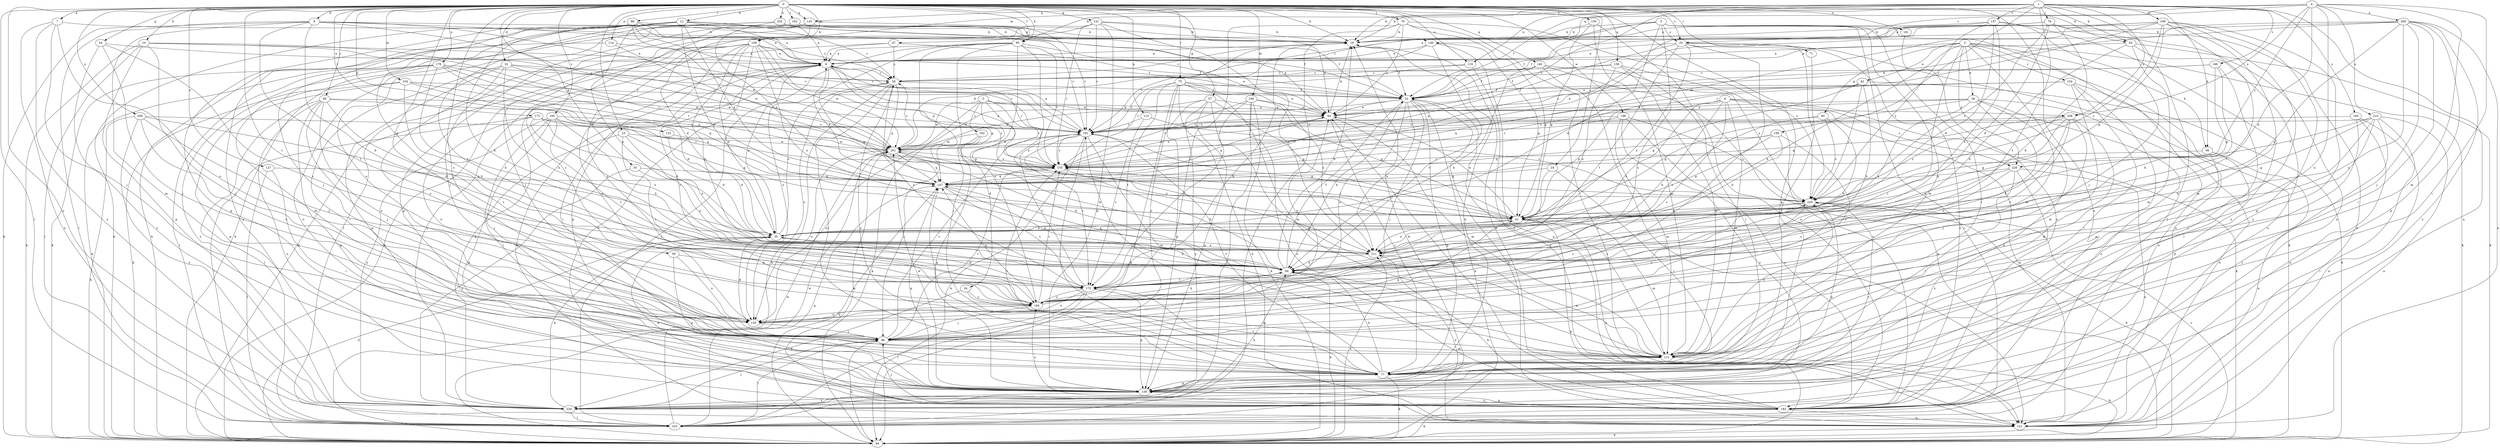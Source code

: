 strict digraph  {
0;
1;
2;
3;
4;
5;
6;
7;
8;
9;
10;
12;
18;
23;
24;
25;
26;
32;
34;
35;
36;
42;
44;
47;
52;
54;
55;
57;
59;
60;
61;
65;
66;
68;
71;
75;
76;
77;
79;
80;
86;
90;
94;
98;
102;
103;
104;
106;
109;
112;
113;
114;
119;
121;
127;
130;
133;
138;
139;
140;
141;
145;
146;
147;
150;
154;
155;
157;
159;
160;
162;
164;
172;
173;
178;
181;
182;
185;
186;
191;
196;
199;
201;
202;
206;
208;
209;
210;
211;
220;
228;
229;
0 -> 7  [label=a];
0 -> 9  [label=b];
0 -> 10  [label=b];
0 -> 12  [label=b];
0 -> 18  [label=b];
0 -> 23  [label=c];
0 -> 24  [label=c];
0 -> 25  [label=c];
0 -> 32  [label=d];
0 -> 47  [label=f];
0 -> 54  [label=g];
0 -> 55  [label=g];
0 -> 57  [label=g];
0 -> 59  [label=g];
0 -> 65  [label=h];
0 -> 71  [label=i];
0 -> 75  [label=i];
0 -> 79  [label=j];
0 -> 80  [label=j];
0 -> 86  [label=j];
0 -> 90  [label=k];
0 -> 98  [label=l];
0 -> 102  [label=l];
0 -> 103  [label=l];
0 -> 104  [label=m];
0 -> 106  [label=m];
0 -> 109  [label=m];
0 -> 113  [label=n];
0 -> 114  [label=n];
0 -> 119  [label=n];
0 -> 127  [label=o];
0 -> 133  [label=p];
0 -> 138  [label=p];
0 -> 139  [label=q];
0 -> 140  [label=q];
0 -> 141  [label=q];
0 -> 145  [label=q];
0 -> 150  [label=r];
0 -> 172  [label=t];
0 -> 173  [label=t];
0 -> 178  [label=u];
0 -> 181  [label=u];
0 -> 182  [label=u];
0 -> 185  [label=v];
0 -> 196  [label=w];
0 -> 202  [label=x];
0 -> 206  [label=x];
0 -> 220  [label=y];
1 -> 18  [label=b];
1 -> 52  [label=f];
1 -> 65  [label=h];
1 -> 66  [label=h];
1 -> 76  [label=i];
1 -> 90  [label=k];
1 -> 103  [label=l];
1 -> 109  [label=m];
1 -> 119  [label=n];
1 -> 121  [label=n];
1 -> 145  [label=q];
1 -> 157  [label=s];
1 -> 159  [label=s];
1 -> 160  [label=s];
1 -> 173  [label=t];
1 -> 186  [label=v];
1 -> 191  [label=v];
1 -> 199  [label=w];
1 -> 208  [label=x];
2 -> 8  [label=a];
2 -> 36  [label=e];
2 -> 42  [label=e];
2 -> 60  [label=g];
2 -> 66  [label=h];
2 -> 68  [label=h];
2 -> 86  [label=j];
2 -> 94  [label=k];
2 -> 103  [label=l];
2 -> 112  [label=m];
2 -> 154  [label=r];
2 -> 228  [label=z];
3 -> 34  [label=d];
3 -> 44  [label=e];
3 -> 61  [label=g];
3 -> 94  [label=k];
3 -> 155  [label=r];
3 -> 162  [label=s];
3 -> 201  [label=w];
3 -> 208  [label=x];
4 -> 18  [label=b];
4 -> 25  [label=c];
4 -> 35  [label=d];
4 -> 77  [label=i];
4 -> 112  [label=m];
4 -> 130  [label=o];
4 -> 146  [label=q];
4 -> 208  [label=x];
4 -> 209  [label=x];
4 -> 210  [label=x];
4 -> 228  [label=z];
5 -> 18  [label=b];
5 -> 25  [label=c];
5 -> 26  [label=c];
5 -> 35  [label=d];
5 -> 52  [label=f];
5 -> 77  [label=i];
5 -> 103  [label=l];
5 -> 112  [label=m];
5 -> 121  [label=n];
5 -> 164  [label=s];
6 -> 44  [label=e];
6 -> 61  [label=g];
6 -> 68  [label=h];
6 -> 94  [label=k];
6 -> 112  [label=m];
6 -> 121  [label=n];
6 -> 164  [label=s];
6 -> 211  [label=x];
6 -> 228  [label=z];
7 -> 18  [label=b];
7 -> 86  [label=j];
7 -> 121  [label=n];
7 -> 130  [label=o];
7 -> 220  [label=y];
8 -> 26  [label=c];
8 -> 61  [label=g];
8 -> 77  [label=i];
8 -> 130  [label=o];
8 -> 155  [label=r];
8 -> 164  [label=s];
8 -> 229  [label=z];
9 -> 52  [label=f];
9 -> 68  [label=h];
9 -> 94  [label=k];
9 -> 103  [label=l];
9 -> 112  [label=m];
9 -> 146  [label=q];
9 -> 155  [label=r];
9 -> 173  [label=t];
9 -> 191  [label=v];
10 -> 8  [label=a];
10 -> 86  [label=j];
10 -> 94  [label=k];
10 -> 103  [label=l];
10 -> 138  [label=p];
10 -> 155  [label=r];
10 -> 191  [label=v];
12 -> 8  [label=a];
12 -> 18  [label=b];
12 -> 26  [label=c];
12 -> 61  [label=g];
12 -> 94  [label=k];
12 -> 147  [label=q];
12 -> 164  [label=s];
12 -> 173  [label=t];
12 -> 211  [label=x];
18 -> 8  [label=a];
18 -> 26  [label=c];
18 -> 52  [label=f];
23 -> 35  [label=d];
23 -> 138  [label=p];
23 -> 164  [label=s];
23 -> 201  [label=w];
23 -> 211  [label=x];
24 -> 77  [label=i];
24 -> 147  [label=q];
24 -> 211  [label=x];
25 -> 8  [label=a];
25 -> 86  [label=j];
25 -> 94  [label=k];
25 -> 147  [label=q];
25 -> 173  [label=t];
25 -> 182  [label=u];
25 -> 211  [label=x];
25 -> 229  [label=z];
26 -> 52  [label=f];
26 -> 77  [label=i];
26 -> 94  [label=k];
26 -> 130  [label=o];
26 -> 147  [label=q];
26 -> 173  [label=t];
32 -> 26  [label=c];
32 -> 68  [label=h];
32 -> 77  [label=i];
32 -> 130  [label=o];
32 -> 138  [label=p];
32 -> 191  [label=v];
32 -> 201  [label=w];
34 -> 112  [label=m];
34 -> 164  [label=s];
34 -> 220  [label=y];
35 -> 8  [label=a];
35 -> 26  [label=c];
35 -> 68  [label=h];
35 -> 211  [label=x];
36 -> 44  [label=e];
36 -> 61  [label=g];
36 -> 121  [label=n];
36 -> 130  [label=o];
36 -> 138  [label=p];
36 -> 155  [label=r];
36 -> 182  [label=u];
36 -> 211  [label=x];
42 -> 52  [label=f];
42 -> 61  [label=g];
42 -> 68  [label=h];
42 -> 94  [label=k];
42 -> 147  [label=q];
42 -> 229  [label=z];
44 -> 18  [label=b];
44 -> 77  [label=i];
44 -> 112  [label=m];
44 -> 147  [label=q];
44 -> 191  [label=v];
47 -> 8  [label=a];
47 -> 26  [label=c];
47 -> 52  [label=f];
47 -> 94  [label=k];
52 -> 44  [label=e];
52 -> 68  [label=h];
52 -> 86  [label=j];
52 -> 94  [label=k];
52 -> 121  [label=n];
52 -> 138  [label=p];
52 -> 164  [label=s];
52 -> 201  [label=w];
52 -> 211  [label=x];
54 -> 8  [label=a];
54 -> 86  [label=j];
54 -> 164  [label=s];
54 -> 220  [label=y];
55 -> 147  [label=q];
55 -> 211  [label=x];
55 -> 220  [label=y];
57 -> 44  [label=e];
57 -> 61  [label=g];
57 -> 112  [label=m];
57 -> 130  [label=o];
57 -> 138  [label=p];
57 -> 201  [label=w];
57 -> 220  [label=y];
59 -> 68  [label=h];
59 -> 130  [label=o];
59 -> 138  [label=p];
60 -> 68  [label=h];
60 -> 191  [label=v];
60 -> 211  [label=x];
60 -> 229  [label=z];
61 -> 35  [label=d];
61 -> 44  [label=e];
61 -> 94  [label=k];
61 -> 112  [label=m];
61 -> 121  [label=n];
61 -> 155  [label=r];
61 -> 211  [label=x];
65 -> 8  [label=a];
65 -> 68  [label=h];
65 -> 94  [label=k];
65 -> 112  [label=m];
65 -> 182  [label=u];
66 -> 77  [label=i];
66 -> 121  [label=n];
66 -> 155  [label=r];
68 -> 18  [label=b];
68 -> 52  [label=f];
68 -> 147  [label=q];
68 -> 173  [label=t];
71 -> 77  [label=i];
75 -> 44  [label=e];
75 -> 52  [label=f];
75 -> 94  [label=k];
75 -> 112  [label=m];
75 -> 121  [label=n];
75 -> 138  [label=p];
75 -> 173  [label=t];
75 -> 191  [label=v];
75 -> 211  [label=x];
76 -> 18  [label=b];
76 -> 35  [label=d];
76 -> 68  [label=h];
76 -> 121  [label=n];
76 -> 155  [label=r];
76 -> 182  [label=u];
76 -> 229  [label=z];
77 -> 26  [label=c];
77 -> 68  [label=h];
77 -> 94  [label=k];
77 -> 138  [label=p];
77 -> 155  [label=r];
77 -> 173  [label=t];
77 -> 191  [label=v];
79 -> 18  [label=b];
79 -> 44  [label=e];
79 -> 61  [label=g];
79 -> 103  [label=l];
79 -> 121  [label=n];
79 -> 173  [label=t];
79 -> 229  [label=z];
80 -> 44  [label=e];
80 -> 86  [label=j];
80 -> 103  [label=l];
80 -> 130  [label=o];
80 -> 138  [label=p];
80 -> 147  [label=q];
80 -> 164  [label=s];
80 -> 182  [label=u];
86 -> 61  [label=g];
86 -> 94  [label=k];
86 -> 103  [label=l];
86 -> 112  [label=m];
86 -> 155  [label=r];
86 -> 191  [label=v];
90 -> 8  [label=a];
90 -> 44  [label=e];
90 -> 77  [label=i];
90 -> 103  [label=l];
90 -> 130  [label=o];
90 -> 147  [label=q];
90 -> 155  [label=r];
90 -> 164  [label=s];
90 -> 211  [label=x];
94 -> 35  [label=d];
94 -> 68  [label=h];
94 -> 147  [label=q];
94 -> 201  [label=w];
94 -> 211  [label=x];
94 -> 229  [label=z];
98 -> 8  [label=a];
98 -> 18  [label=b];
98 -> 26  [label=c];
98 -> 68  [label=h];
98 -> 86  [label=j];
98 -> 94  [label=k];
98 -> 138  [label=p];
98 -> 191  [label=v];
98 -> 201  [label=w];
102 -> 18  [label=b];
102 -> 44  [label=e];
102 -> 52  [label=f];
102 -> 94  [label=k];
102 -> 130  [label=o];
103 -> 18  [label=b];
103 -> 147  [label=q];
103 -> 201  [label=w];
104 -> 35  [label=d];
104 -> 52  [label=f];
104 -> 68  [label=h];
104 -> 94  [label=k];
104 -> 138  [label=p];
104 -> 147  [label=q];
106 -> 44  [label=e];
106 -> 61  [label=g];
106 -> 94  [label=k];
106 -> 103  [label=l];
106 -> 155  [label=r];
106 -> 173  [label=t];
106 -> 182  [label=u];
109 -> 8  [label=a];
109 -> 35  [label=d];
109 -> 52  [label=f];
109 -> 61  [label=g];
109 -> 68  [label=h];
109 -> 94  [label=k];
109 -> 138  [label=p];
109 -> 164  [label=s];
109 -> 182  [label=u];
109 -> 201  [label=w];
109 -> 211  [label=x];
109 -> 220  [label=y];
112 -> 52  [label=f];
112 -> 77  [label=i];
112 -> 94  [label=k];
112 -> 191  [label=v];
112 -> 229  [label=z];
113 -> 173  [label=t];
113 -> 191  [label=v];
113 -> 229  [label=z];
114 -> 8  [label=a];
114 -> 94  [label=k];
114 -> 201  [label=w];
119 -> 26  [label=c];
119 -> 121  [label=n];
119 -> 155  [label=r];
121 -> 8  [label=a];
121 -> 94  [label=k];
121 -> 201  [label=w];
121 -> 211  [label=x];
127 -> 77  [label=i];
127 -> 103  [label=l];
127 -> 147  [label=q];
130 -> 35  [label=d];
130 -> 86  [label=j];
133 -> 35  [label=d];
133 -> 201  [label=w];
138 -> 18  [label=b];
138 -> 147  [label=q];
138 -> 182  [label=u];
138 -> 201  [label=w];
138 -> 220  [label=y];
138 -> 229  [label=z];
139 -> 26  [label=c];
139 -> 52  [label=f];
139 -> 77  [label=i];
139 -> 112  [label=m];
139 -> 182  [label=u];
139 -> 211  [label=x];
140 -> 26  [label=c];
140 -> 52  [label=f];
140 -> 68  [label=h];
140 -> 94  [label=k];
140 -> 121  [label=n];
140 -> 229  [label=z];
141 -> 18  [label=b];
141 -> 44  [label=e];
141 -> 86  [label=j];
141 -> 103  [label=l];
141 -> 138  [label=p];
141 -> 155  [label=r];
141 -> 191  [label=v];
141 -> 211  [label=x];
145 -> 18  [label=b];
145 -> 35  [label=d];
145 -> 86  [label=j];
145 -> 138  [label=p];
145 -> 164  [label=s];
145 -> 191  [label=v];
146 -> 8  [label=a];
146 -> 61  [label=g];
146 -> 121  [label=n];
146 -> 173  [label=t];
146 -> 191  [label=v];
147 -> 8  [label=a];
147 -> 68  [label=h];
147 -> 77  [label=i];
147 -> 173  [label=t];
147 -> 229  [label=z];
150 -> 18  [label=b];
150 -> 61  [label=g];
150 -> 112  [label=m];
150 -> 182  [label=u];
154 -> 44  [label=e];
154 -> 52  [label=f];
154 -> 77  [label=i];
154 -> 112  [label=m];
154 -> 138  [label=p];
154 -> 182  [label=u];
155 -> 8  [label=a];
155 -> 44  [label=e];
155 -> 68  [label=h];
155 -> 147  [label=q];
157 -> 18  [label=b];
157 -> 35  [label=d];
157 -> 86  [label=j];
157 -> 155  [label=r];
157 -> 211  [label=x];
157 -> 220  [label=y];
157 -> 229  [label=z];
159 -> 35  [label=d];
159 -> 61  [label=g];
159 -> 147  [label=q];
159 -> 164  [label=s];
159 -> 201  [label=w];
160 -> 121  [label=n];
160 -> 138  [label=p];
160 -> 182  [label=u];
160 -> 191  [label=v];
162 -> 86  [label=j];
162 -> 130  [label=o];
162 -> 138  [label=p];
162 -> 201  [label=w];
164 -> 18  [label=b];
164 -> 44  [label=e];
164 -> 68  [label=h];
164 -> 86  [label=j];
164 -> 130  [label=o];
164 -> 147  [label=q];
164 -> 155  [label=r];
164 -> 229  [label=z];
172 -> 35  [label=d];
172 -> 103  [label=l];
172 -> 130  [label=o];
172 -> 155  [label=r];
172 -> 191  [label=v];
172 -> 211  [label=x];
173 -> 35  [label=d];
173 -> 86  [label=j];
173 -> 103  [label=l];
173 -> 130  [label=o];
173 -> 138  [label=p];
173 -> 164  [label=s];
173 -> 191  [label=v];
178 -> 26  [label=c];
178 -> 68  [label=h];
178 -> 94  [label=k];
178 -> 103  [label=l];
178 -> 112  [label=m];
178 -> 147  [label=q];
178 -> 155  [label=r];
178 -> 201  [label=w];
178 -> 220  [label=y];
181 -> 182  [label=u];
182 -> 18  [label=b];
182 -> 35  [label=d];
182 -> 44  [label=e];
182 -> 68  [label=h];
182 -> 86  [label=j];
182 -> 94  [label=k];
182 -> 121  [label=n];
182 -> 138  [label=p];
182 -> 164  [label=s];
185 -> 61  [label=g];
185 -> 68  [label=h];
185 -> 77  [label=i];
185 -> 86  [label=j];
185 -> 173  [label=t];
185 -> 191  [label=v];
185 -> 220  [label=y];
186 -> 26  [label=c];
186 -> 44  [label=e];
186 -> 61  [label=g];
186 -> 68  [label=h];
186 -> 77  [label=i];
191 -> 8  [label=a];
191 -> 61  [label=g];
191 -> 77  [label=i];
191 -> 94  [label=k];
191 -> 112  [label=m];
191 -> 155  [label=r];
191 -> 173  [label=t];
191 -> 201  [label=w];
196 -> 112  [label=m];
196 -> 155  [label=r];
196 -> 182  [label=u];
196 -> 191  [label=v];
196 -> 220  [label=y];
196 -> 229  [label=z];
199 -> 18  [label=b];
199 -> 52  [label=f];
199 -> 61  [label=g];
199 -> 77  [label=i];
199 -> 112  [label=m];
199 -> 138  [label=p];
199 -> 155  [label=r];
199 -> 173  [label=t];
199 -> 201  [label=w];
199 -> 220  [label=y];
199 -> 229  [label=z];
201 -> 18  [label=b];
201 -> 26  [label=c];
201 -> 68  [label=h];
201 -> 130  [label=o];
201 -> 147  [label=q];
201 -> 155  [label=r];
202 -> 8  [label=a];
202 -> 18  [label=b];
202 -> 147  [label=q];
202 -> 182  [label=u];
202 -> 191  [label=v];
202 -> 220  [label=y];
206 -> 35  [label=d];
206 -> 94  [label=k];
206 -> 130  [label=o];
206 -> 164  [label=s];
206 -> 191  [label=v];
206 -> 220  [label=y];
208 -> 61  [label=g];
208 -> 68  [label=h];
208 -> 86  [label=j];
208 -> 112  [label=m];
208 -> 147  [label=q];
208 -> 173  [label=t];
208 -> 191  [label=v];
208 -> 229  [label=z];
209 -> 8  [label=a];
209 -> 18  [label=b];
209 -> 44  [label=e];
209 -> 77  [label=i];
209 -> 86  [label=j];
209 -> 121  [label=n];
209 -> 138  [label=p];
209 -> 164  [label=s];
209 -> 211  [label=x];
209 -> 220  [label=y];
210 -> 61  [label=g];
210 -> 68  [label=h];
210 -> 86  [label=j];
210 -> 103  [label=l];
210 -> 121  [label=n];
210 -> 155  [label=r];
210 -> 191  [label=v];
210 -> 220  [label=y];
211 -> 68  [label=h];
211 -> 112  [label=m];
211 -> 201  [label=w];
220 -> 8  [label=a];
220 -> 35  [label=d];
220 -> 68  [label=h];
220 -> 86  [label=j];
220 -> 103  [label=l];
228 -> 61  [label=g];
228 -> 77  [label=i];
228 -> 121  [label=n];
228 -> 147  [label=q];
228 -> 164  [label=s];
228 -> 220  [label=y];
229 -> 61  [label=g];
229 -> 94  [label=k];
229 -> 130  [label=o];
229 -> 138  [label=p];
229 -> 164  [label=s];
}
